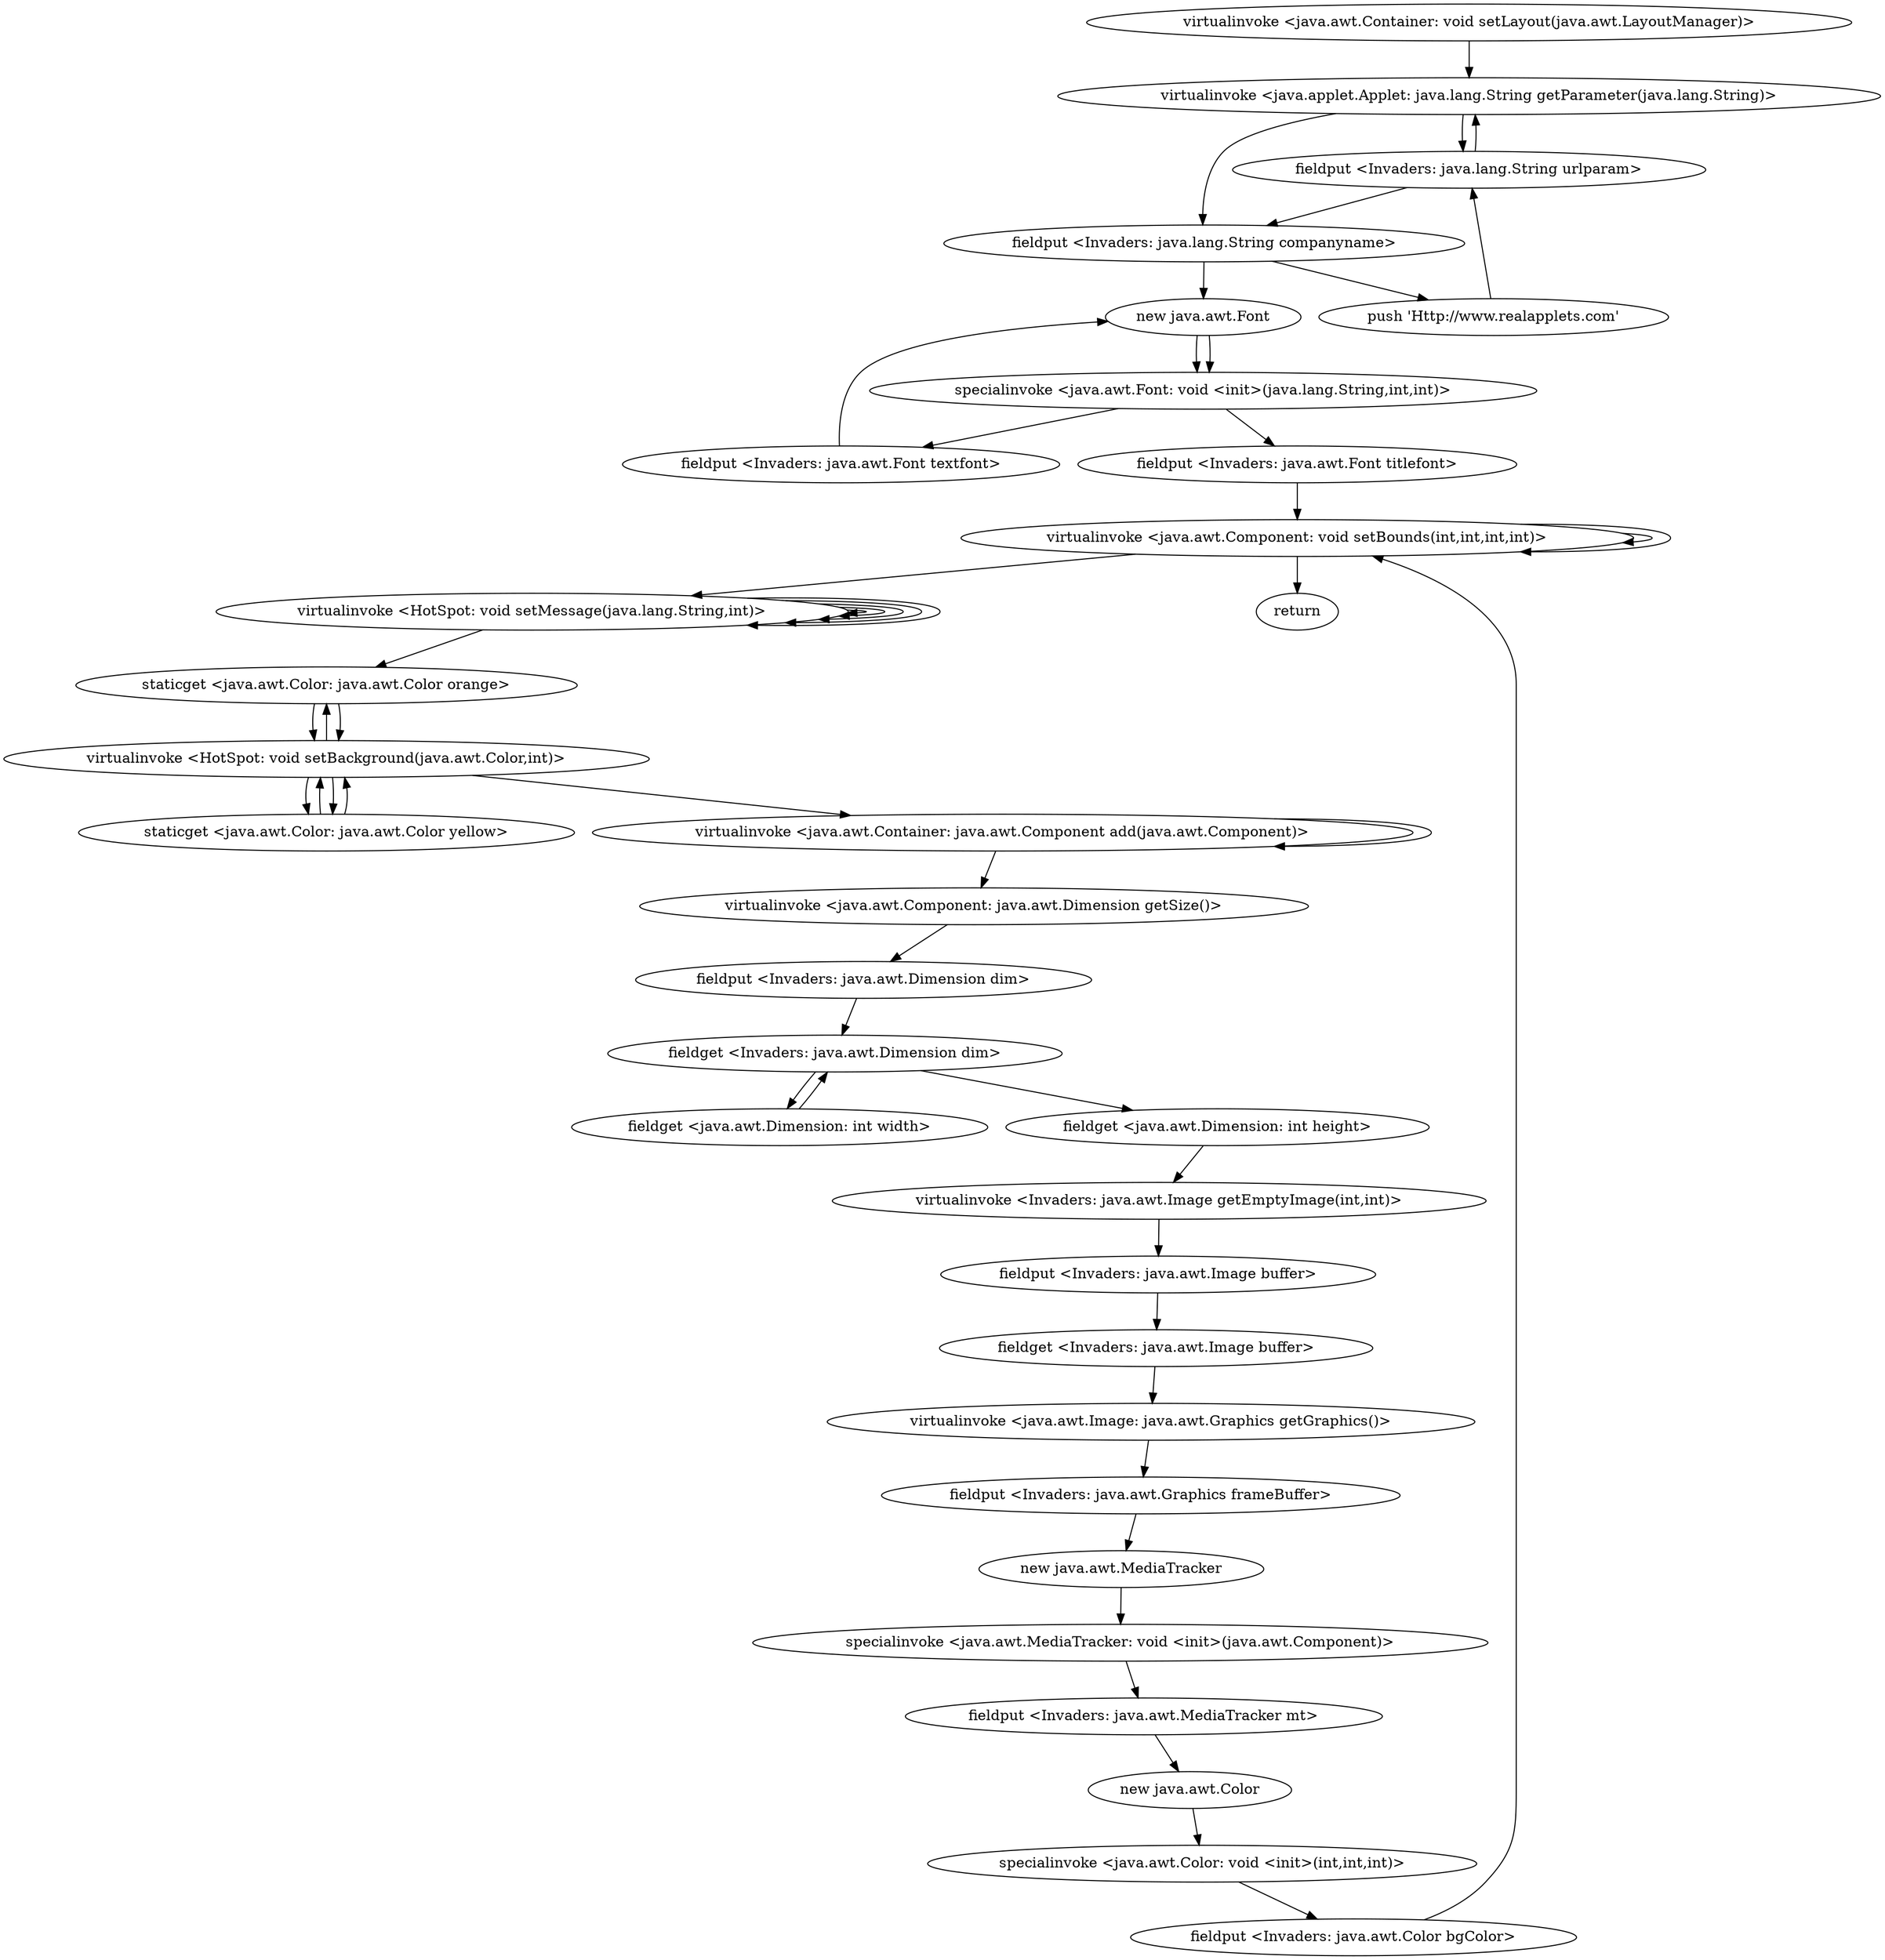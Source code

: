 digraph "" {
"virtualinvoke <java.awt.Container: void setLayout(java.awt.LayoutManager)>";
 "virtualinvoke <java.awt.Container: void setLayout(java.awt.LayoutManager)>"->"virtualinvoke <java.applet.Applet: java.lang.String getParameter(java.lang.String)>";
 "virtualinvoke <java.applet.Applet: java.lang.String getParameter(java.lang.String)>"->"fieldput <Invaders: java.lang.String urlparam>";
 "fieldput <Invaders: java.lang.String urlparam>"->"virtualinvoke <java.applet.Applet: java.lang.String getParameter(java.lang.String)>";
 "virtualinvoke <java.applet.Applet: java.lang.String getParameter(java.lang.String)>"->"fieldput <Invaders: java.lang.String companyname>";
 "fieldput <Invaders: java.lang.String companyname>"->"push 'Http://www.realapplets.com'";
 "push 'Http://www.realapplets.com'"->"fieldput <Invaders: java.lang.String urlparam>";
 "fieldput <Invaders: java.lang.String urlparam>"->"fieldput <Invaders: java.lang.String companyname>";
 "fieldput <Invaders: java.lang.String companyname>"->"new java.awt.Font";
 "new java.awt.Font"->"specialinvoke <java.awt.Font: void <init>(java.lang.String,int,int)>";
 "specialinvoke <java.awt.Font: void <init>(java.lang.String,int,int)>"->"fieldput <Invaders: java.awt.Font textfont>";
 "fieldput <Invaders: java.awt.Font textfont>"->"new java.awt.Font";
 "new java.awt.Font"->"specialinvoke <java.awt.Font: void <init>(java.lang.String,int,int)>";
 "specialinvoke <java.awt.Font: void <init>(java.lang.String,int,int)>"->"fieldput <Invaders: java.awt.Font titlefont>";
 "fieldput <Invaders: java.awt.Font titlefont>"->"virtualinvoke <java.awt.Component: void setBounds(int,int,int,int)>";
 "virtualinvoke <java.awt.Component: void setBounds(int,int,int,int)>"->"virtualinvoke <java.awt.Component: void setBounds(int,int,int,int)>";
 "virtualinvoke <java.awt.Component: void setBounds(int,int,int,int)>"->"virtualinvoke <HotSpot: void setMessage(java.lang.String,int)>";
 "virtualinvoke <HotSpot: void setMessage(java.lang.String,int)>"->"virtualinvoke <HotSpot: void setMessage(java.lang.String,int)>";
 "virtualinvoke <HotSpot: void setMessage(java.lang.String,int)>"->"virtualinvoke <HotSpot: void setMessage(java.lang.String,int)>";
 "virtualinvoke <HotSpot: void setMessage(java.lang.String,int)>"->"virtualinvoke <HotSpot: void setMessage(java.lang.String,int)>";
 "virtualinvoke <HotSpot: void setMessage(java.lang.String,int)>"->"virtualinvoke <HotSpot: void setMessage(java.lang.String,int)>";
 "virtualinvoke <HotSpot: void setMessage(java.lang.String,int)>"->"virtualinvoke <HotSpot: void setMessage(java.lang.String,int)>";
 "virtualinvoke <HotSpot: void setMessage(java.lang.String,int)>"->"staticget <java.awt.Color: java.awt.Color orange>";
 "staticget <java.awt.Color: java.awt.Color orange>"->"virtualinvoke <HotSpot: void setBackground(java.awt.Color,int)>";
 "virtualinvoke <HotSpot: void setBackground(java.awt.Color,int)>"->"staticget <java.awt.Color: java.awt.Color yellow>";
 "staticget <java.awt.Color: java.awt.Color yellow>"->"virtualinvoke <HotSpot: void setBackground(java.awt.Color,int)>";
 "virtualinvoke <HotSpot: void setBackground(java.awt.Color,int)>"->"staticget <java.awt.Color: java.awt.Color yellow>";
 "staticget <java.awt.Color: java.awt.Color yellow>"->"virtualinvoke <HotSpot: void setBackground(java.awt.Color,int)>";
 "virtualinvoke <HotSpot: void setBackground(java.awt.Color,int)>"->"staticget <java.awt.Color: java.awt.Color orange>";
 "staticget <java.awt.Color: java.awt.Color orange>"->"virtualinvoke <HotSpot: void setBackground(java.awt.Color,int)>";
 "virtualinvoke <HotSpot: void setBackground(java.awt.Color,int)>"->"virtualinvoke <java.awt.Container: java.awt.Component add(java.awt.Component)>";
 "virtualinvoke <java.awt.Container: java.awt.Component add(java.awt.Component)>"->"virtualinvoke <java.awt.Container: java.awt.Component add(java.awt.Component)>";
 "virtualinvoke <java.awt.Container: java.awt.Component add(java.awt.Component)>"->"virtualinvoke <java.awt.Component: java.awt.Dimension getSize()>";
 "virtualinvoke <java.awt.Component: java.awt.Dimension getSize()>"->"fieldput <Invaders: java.awt.Dimension dim>";
 "fieldput <Invaders: java.awt.Dimension dim>"->"fieldget <Invaders: java.awt.Dimension dim>";
 "fieldget <Invaders: java.awt.Dimension dim>"->"fieldget <java.awt.Dimension: int width>";
 "fieldget <java.awt.Dimension: int width>"->"fieldget <Invaders: java.awt.Dimension dim>";
 "fieldget <Invaders: java.awt.Dimension dim>"->"fieldget <java.awt.Dimension: int height>";
 "fieldget <java.awt.Dimension: int height>"->"virtualinvoke <Invaders: java.awt.Image getEmptyImage(int,int)>";
 "virtualinvoke <Invaders: java.awt.Image getEmptyImage(int,int)>"->"fieldput <Invaders: java.awt.Image buffer>";
 "fieldput <Invaders: java.awt.Image buffer>"->"fieldget <Invaders: java.awt.Image buffer>";
 "fieldget <Invaders: java.awt.Image buffer>"->"virtualinvoke <java.awt.Image: java.awt.Graphics getGraphics()>";
 "virtualinvoke <java.awt.Image: java.awt.Graphics getGraphics()>"->"fieldput <Invaders: java.awt.Graphics frameBuffer>";
 "fieldput <Invaders: java.awt.Graphics frameBuffer>"->"new java.awt.MediaTracker";
 "new java.awt.MediaTracker"->"specialinvoke <java.awt.MediaTracker: void <init>(java.awt.Component)>";
 "specialinvoke <java.awt.MediaTracker: void <init>(java.awt.Component)>"->"fieldput <Invaders: java.awt.MediaTracker mt>";
 "fieldput <Invaders: java.awt.MediaTracker mt>"->"new java.awt.Color";
 "new java.awt.Color"->"specialinvoke <java.awt.Color: void <init>(int,int,int)>";
 "specialinvoke <java.awt.Color: void <init>(int,int,int)>"->"fieldput <Invaders: java.awt.Color bgColor>";
 "fieldput <Invaders: java.awt.Color bgColor>"->"virtualinvoke <java.awt.Component: void setBounds(int,int,int,int)>";
 "virtualinvoke <java.awt.Component: void setBounds(int,int,int,int)>"->"virtualinvoke <java.awt.Component: void setBounds(int,int,int,int)>";
 "virtualinvoke <java.awt.Component: void setBounds(int,int,int,int)>"->"return";
}
